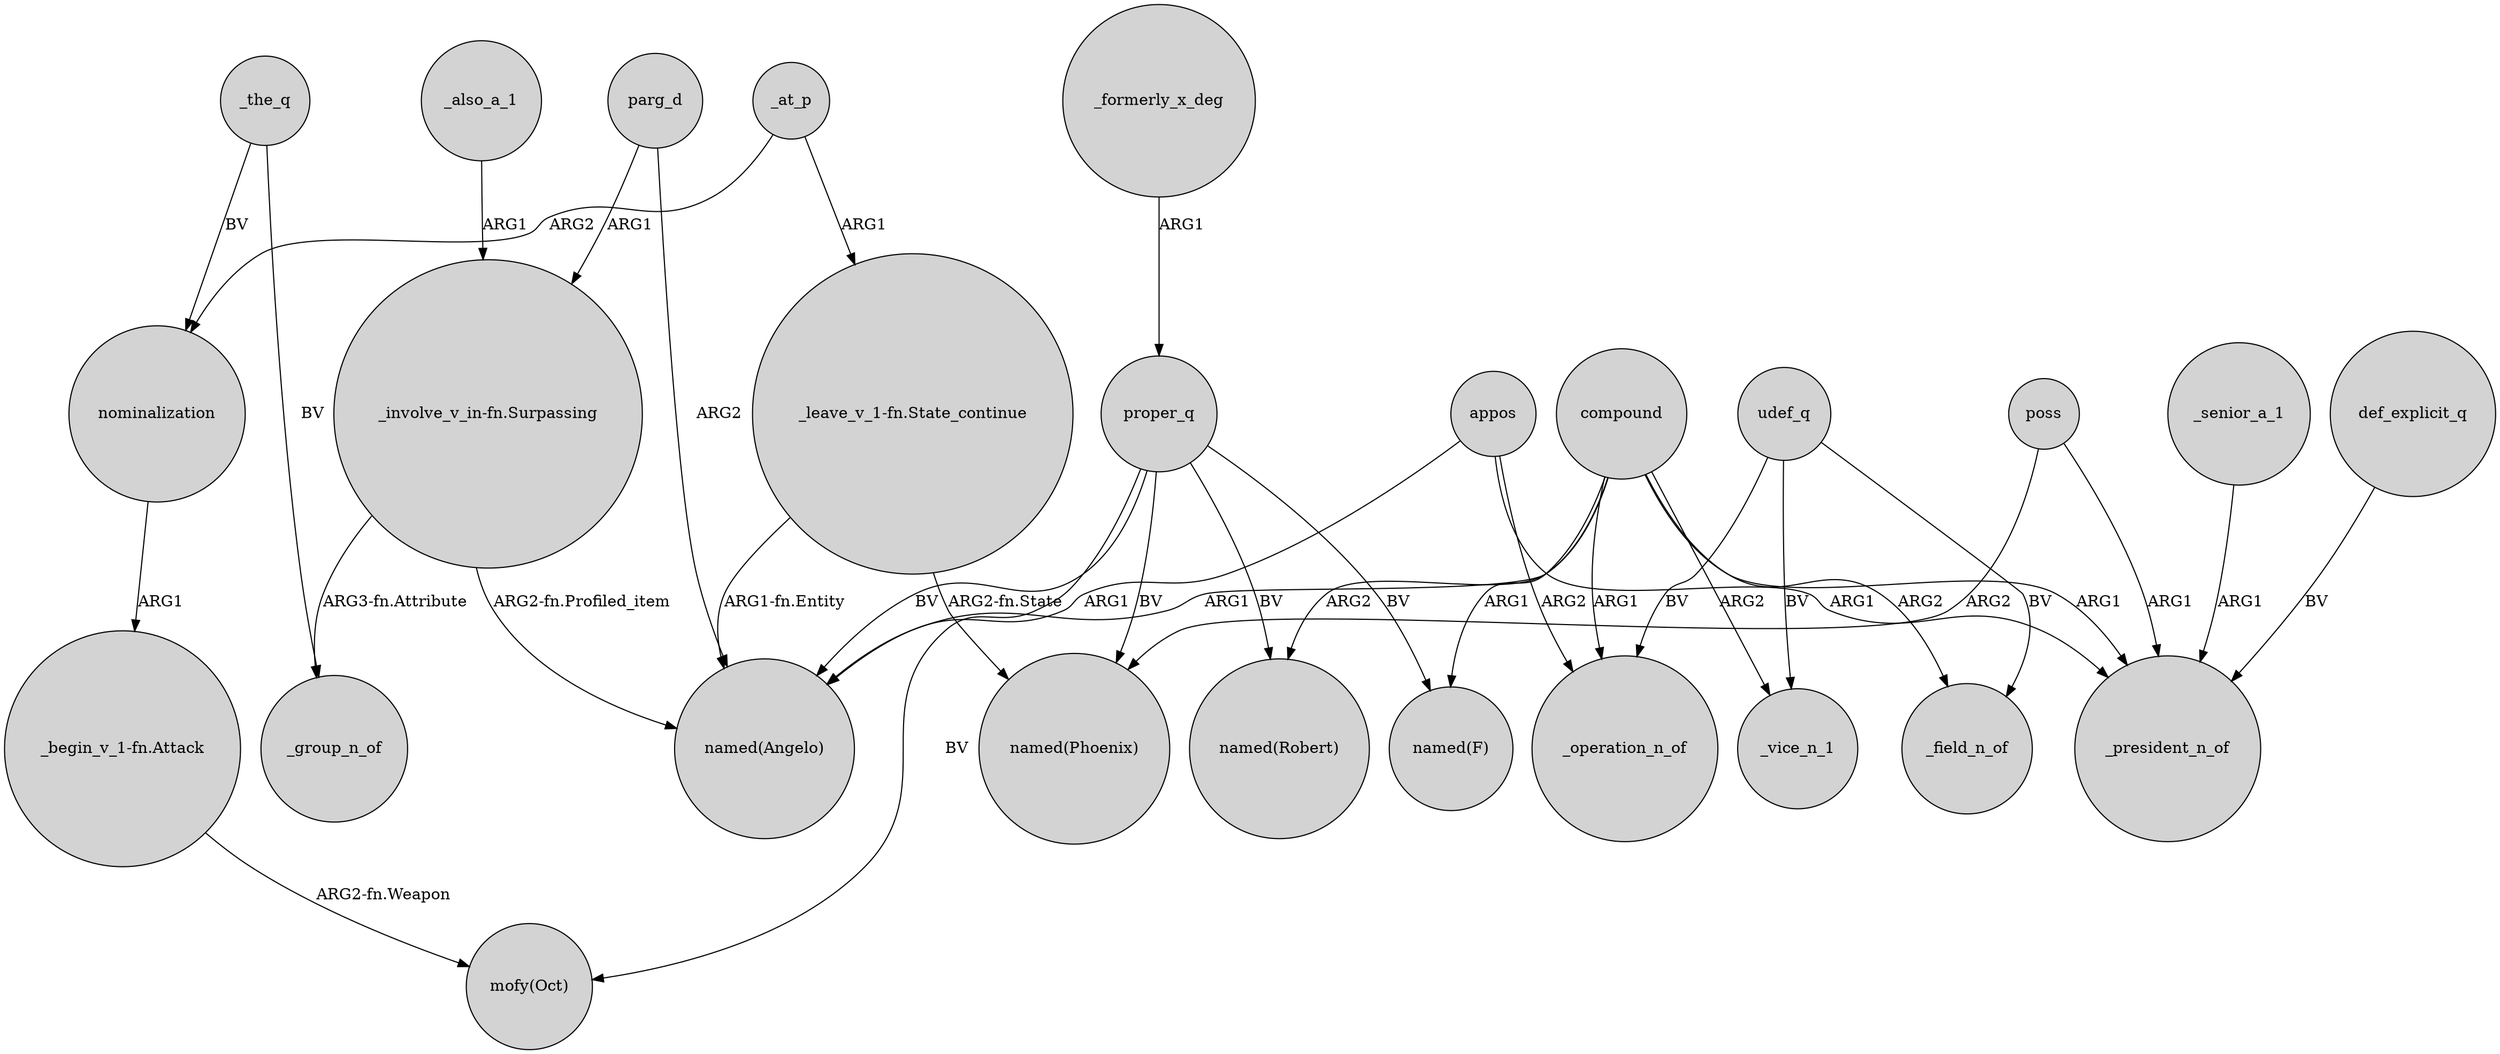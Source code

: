digraph {
	node [shape=circle style=filled]
	_the_q -> nominalization [label=BV]
	parg_d -> "named(Angelo)" [label=ARG2]
	nominalization -> "_begin_v_1-fn.Attack" [label=ARG1]
	appos -> "named(Angelo)" [label=ARG1]
	_also_a_1 -> "_involve_v_in-fn.Surpassing" [label=ARG1]
	_at_p -> nominalization [label=ARG2]
	"_leave_v_1-fn.State_continue" -> "named(Angelo)" [label="ARG1-fn.Entity"]
	compound -> _field_n_of [label=ARG2]
	proper_q -> "named(Phoenix)" [label=BV]
	proper_q -> "named(F)" [label=BV]
	"_begin_v_1-fn.Attack" -> "mofy(Oct)" [label="ARG2-fn.Weapon"]
	compound -> _operation_n_of [label=ARG1]
	poss -> _president_n_of [label=ARG1]
	poss -> "named(Phoenix)" [label=ARG2]
	_at_p -> "_leave_v_1-fn.State_continue" [label=ARG1]
	udef_q -> _vice_n_1 [label=BV]
	proper_q -> "named(Angelo)" [label=BV]
	compound -> "named(Robert)" [label=ARG2]
	"_leave_v_1-fn.State_continue" -> "named(Phoenix)" [label="ARG2-fn.State"]
	udef_q -> _operation_n_of [label=BV]
	_the_q -> _group_n_of [label=BV]
	"_involve_v_in-fn.Surpassing" -> "named(Angelo)" [label="ARG2-fn.Profiled_item"]
	compound -> "named(F)" [label=ARG1]
	compound -> "named(Angelo)" [label=ARG1]
	def_explicit_q -> _president_n_of [label=BV]
	parg_d -> "_involve_v_in-fn.Surpassing" [label=ARG1]
	compound -> _vice_n_1 [label=ARG2]
	"_involve_v_in-fn.Surpassing" -> _group_n_of [label="ARG3-fn.Attribute"]
	proper_q -> "named(Robert)" [label=BV]
	proper_q -> "mofy(Oct)" [label=BV]
	compound -> _president_n_of [label=ARG1]
	_formerly_x_deg -> proper_q [label=ARG1]
	appos -> _operation_n_of [label=ARG2]
	_senior_a_1 -> _president_n_of [label=ARG1]
	appos -> _president_n_of [label=ARG1]
	udef_q -> _field_n_of [label=BV]
}
